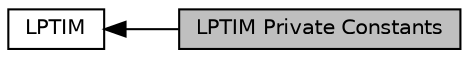 digraph "LPTIM Private Constants"
{
  edge [fontname="Helvetica",fontsize="10",labelfontname="Helvetica",labelfontsize="10"];
  node [fontname="Helvetica",fontsize="10",shape=record];
  rankdir=LR;
  Node0 [label="LPTIM Private Constants",height=0.2,width=0.4,color="black", fillcolor="grey75", style="filled", fontcolor="black"];
  Node1 [label="LPTIM",height=0.2,width=0.4,color="black", fillcolor="white", style="filled",URL="$group___l_p_t_i_m.html",tooltip="LPTIM HAL module driver. "];
  Node1->Node0 [shape=plaintext, dir="back", style="solid"];
}
